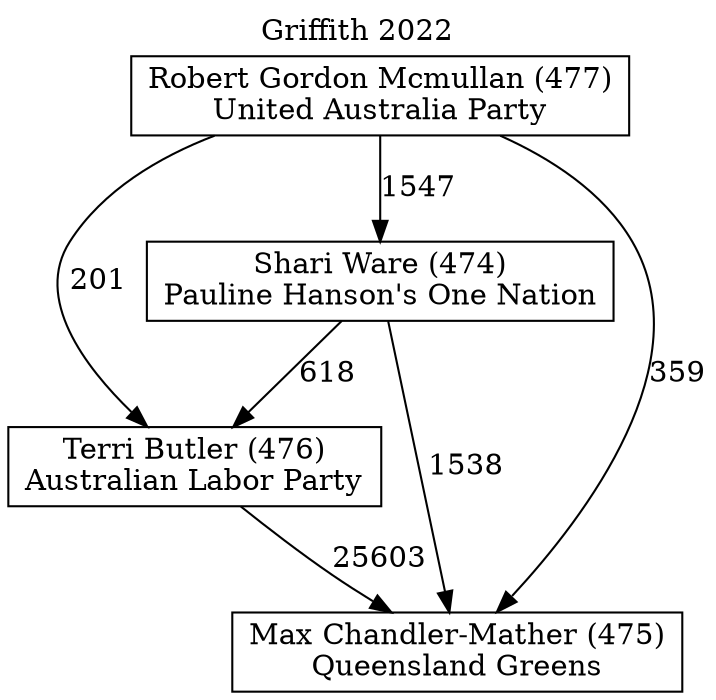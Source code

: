 // House preference flow
digraph "Max Chandler-Mather (475)_Griffith_2022" {
	graph [label="Griffith 2022" labelloc=t mclimit=10]
	node [shape=box]
	"Terri Butler (476)" [label="Terri Butler (476)
Australian Labor Party"]
	"Shari Ware (474)" [label="Shari Ware (474)
Pauline Hanson's One Nation"]
	"Robert Gordon Mcmullan (477)" [label="Robert Gordon Mcmullan (477)
United Australia Party"]
	"Max Chandler-Mather (475)" [label="Max Chandler-Mather (475)
Queensland Greens"]
	"Shari Ware (474)" -> "Terri Butler (476)" [label=618]
	"Robert Gordon Mcmullan (477)" -> "Terri Butler (476)" [label=201]
	"Shari Ware (474)" -> "Max Chandler-Mather (475)" [label=1538]
	"Terri Butler (476)" -> "Max Chandler-Mather (475)" [label=25603]
	"Robert Gordon Mcmullan (477)" -> "Shari Ware (474)" [label=1547]
	"Robert Gordon Mcmullan (477)" -> "Max Chandler-Mather (475)" [label=359]
}
